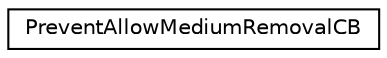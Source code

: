 digraph "Graphical Class Hierarchy"
{
  edge [fontname="Helvetica",fontsize="10",labelfontname="Helvetica",labelfontsize="10"];
  node [fontname="Helvetica",fontsize="10",shape=record];
  rankdir="LR";
  Node1 [label="PreventAllowMediumRemovalCB",height=0.2,width=0.4,color="black", fillcolor="white", style="filled",URL="$struct_prevent_allow_medium_removal_c_b.html"];
}
